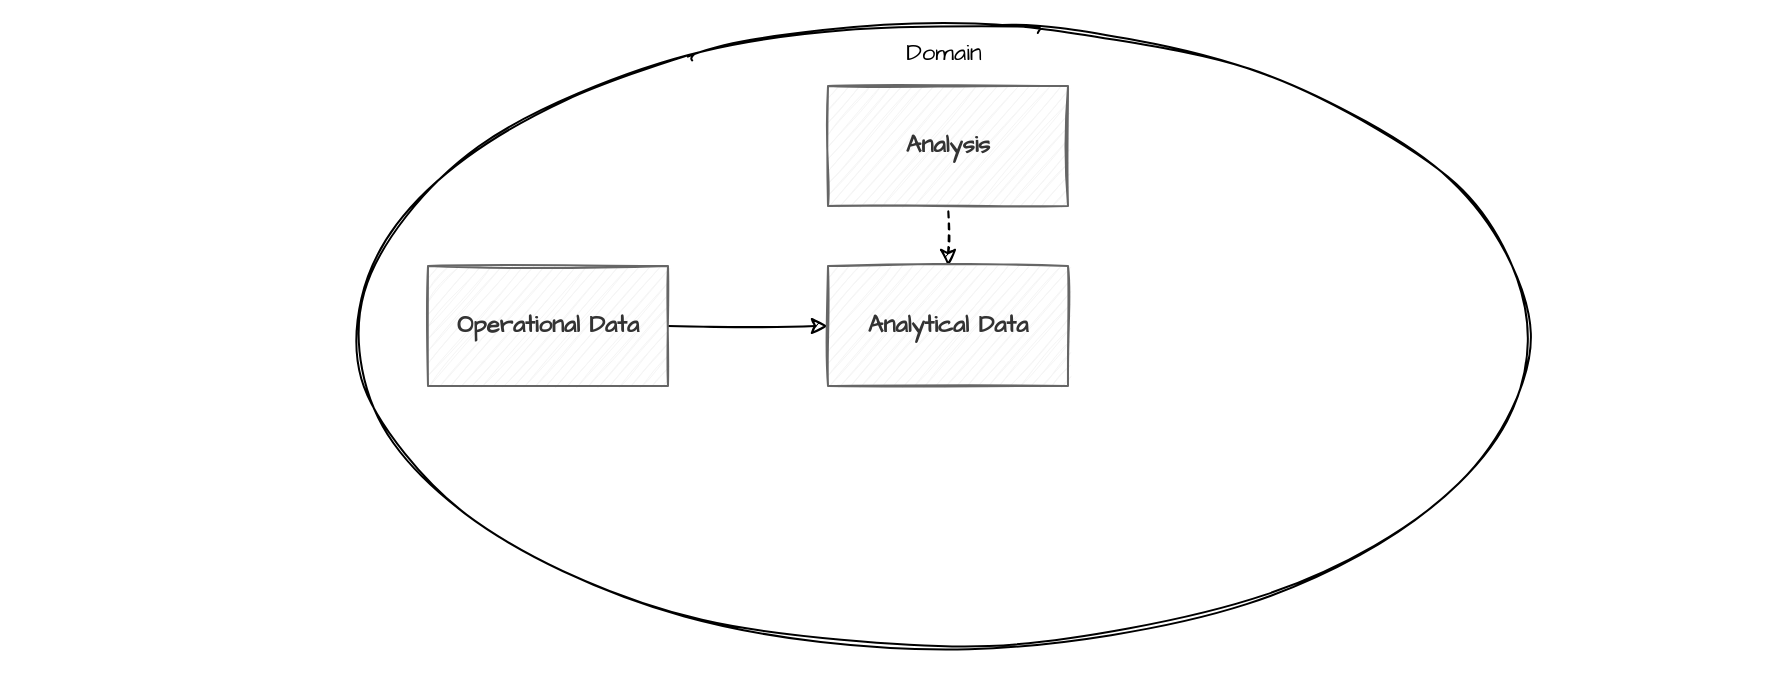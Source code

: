 <mxfile version="15.5.4" type="embed"><diagram id="DWjpSvbVxY2pOprUcE6g" name="Page-1"><mxGraphModel dx="1003" dy="574" grid="1" gridSize="10" guides="1" tooltips="1" connect="1" arrows="1" fold="1" page="1" pageScale="1" pageWidth="827" pageHeight="1169" math="0" shadow="0"><root><mxCell id="0"/><mxCell id="1" parent="0"/><mxCell id="2" value="" style="rounded=0;whiteSpace=wrap;html=1;fillColor=none;strokeColor=none;sketch=1;fontFamily=Architects Daughter;fontSource=https%3A%2F%2Ffonts.googleapis.com%2Fcss%3Ffamily%3DArchitects%2BDaughter;" parent="1" vertex="1"><mxGeometry x="56" y="197" width="889" height="337" as="geometry"/></mxCell><mxCell id="WkdalmxvpJmTztUUumEF-3" value="Domain" style="ellipse;whiteSpace=wrap;html=1;verticalAlign=top;sketch=1;fontFamily=Architects Daughter;fontSource=https%3A%2F%2Ffonts.googleapis.com%2Fcss%3Ffamily%3DArchitects%2BDaughter;" parent="1" vertex="1"><mxGeometry x="240" y="210" width="575.5" height="310" as="geometry"/></mxCell><mxCell id="3" value="" style="edgeStyle=orthogonalEdgeStyle;rounded=0;orthogonalLoop=1;jettySize=auto;html=1;startArrow=classic;startFill=1;endArrow=none;endFill=0;exitX=0;exitY=0.5;exitDx=0;exitDy=0;sketch=1;fontFamily=Architects Daughter;fontSource=https%3A%2F%2Ffonts.googleapis.com%2Fcss%3Ffamily%3DArchitects%2BDaughter;" parent="1" source="7" target="4" edge="1"><mxGeometry relative="1" as="geometry"><mxPoint x="490" y="360" as="sourcePoint"/></mxGeometry></mxCell><mxCell id="4" value="Operational Data" style="rounded=0;whiteSpace=wrap;html=1;fillColor=#f5f5f5;fontColor=#333333;strokeColor=#666666;fontStyle=1;sketch=1;fontFamily=Architects Daughter;fontSource=https%3A%2F%2Ffonts.googleapis.com%2Fcss%3Ffamily%3DArchitects%2BDaughter;" parent="1" vertex="1"><mxGeometry x="270" y="330" width="120" height="60" as="geometry"/></mxCell><mxCell id="5" value="Analysis" style="rounded=0;whiteSpace=wrap;html=1;fillColor=#f5f5f5;fontColor=#333333;strokeColor=#666666;fontStyle=1;sketch=1;fontFamily=Architects Daughter;fontSource=https%3A%2F%2Ffonts.googleapis.com%2Fcss%3Ffamily%3DArchitects%2BDaughter;" parent="1" vertex="1"><mxGeometry x="470" y="240" width="120" height="60" as="geometry"/></mxCell><mxCell id="6" style="rounded=0;orthogonalLoop=1;jettySize=auto;html=1;exitX=0.5;exitY=0;exitDx=0;exitDy=0;startArrow=classic;startFill=1;endArrow=none;endFill=0;dashed=1;sketch=1;fontFamily=Architects Daughter;fontSource=https%3A%2F%2Ffonts.googleapis.com%2Fcss%3Ffamily%3DArchitects%2BDaughter;" parent="1" source="7" target="5" edge="1"><mxGeometry relative="1" as="geometry"/></mxCell><mxCell id="7" value="Analytical Data" style="rounded=0;whiteSpace=wrap;html=1;fillColor=#f5f5f5;fontColor=#333333;strokeColor=#666666;fontStyle=1;sketch=1;fontFamily=Architects Daughter;fontSource=https%3A%2F%2Ffonts.googleapis.com%2Fcss%3Ffamily%3DArchitects%2BDaughter;" parent="1" vertex="1"><mxGeometry x="470" y="330" width="120" height="60" as="geometry"/></mxCell></root></mxGraphModel></diagram></mxfile>